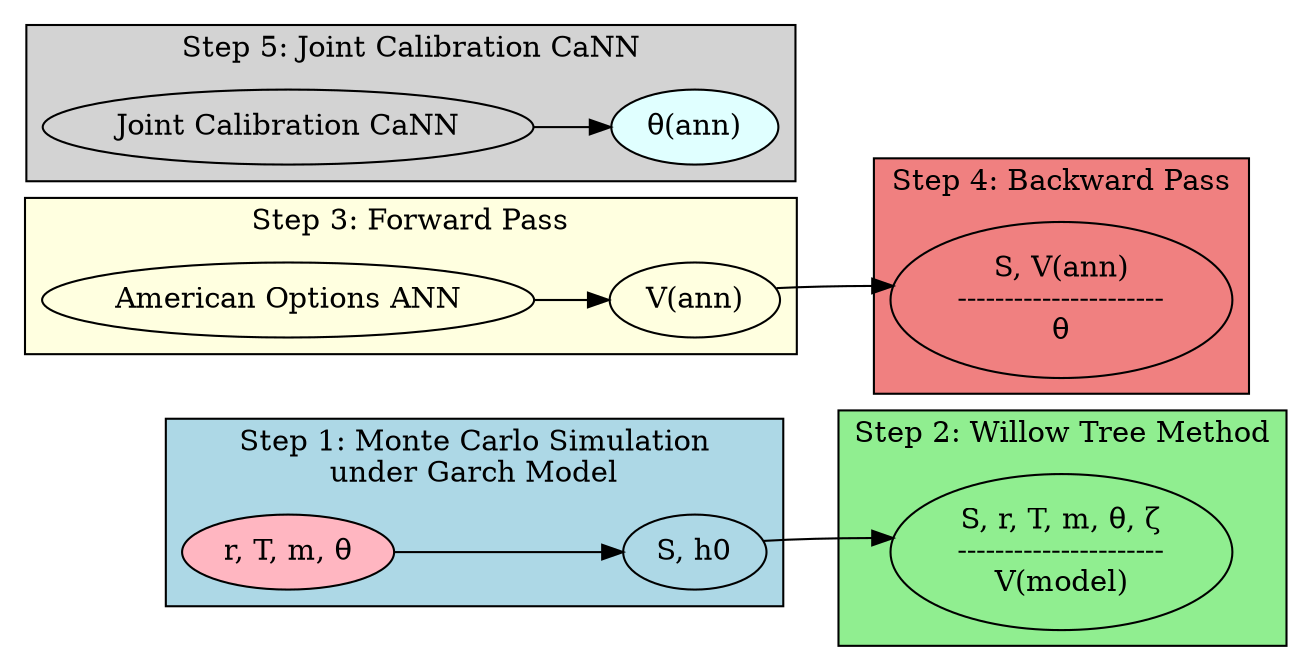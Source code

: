 digraph G {
    rankdir=LR;
    compound=true;

    // Define nodes FIRST
    A1 [label="r, T, m, θ"];
    B1 [label="S, h0"];
    C1 [label="S, r, T, m, θ, ζ\n----------------------\nV(model)"];
    D1 [label="American Options ANN"];
    E1 [label="V(ann)"];
    F1 [label="S, V(ann)\n----------------------\nθ"];
    G1 [label="Joint Calibration CaNN"];
    I1 [label="θ(ann)"];

    // Then create subgraphs and place nodes inside
    subgraph cluster_Step1 {
        label="Step 1: Monte Carlo Simulation\nunder Garch Model";
        style=filled;
        fillcolor=lightblue;
        A1 -> B1;
    }

    subgraph cluster_Step2 {
        label="Step 2: Willow Tree Method";
        style=filled;
        fillcolor=lightgreen;
        C1;
    }

    subgraph cluster_Step3 {
        label="Step 3: Forward Pass";
        style=filled;
        fillcolor=lightyellow;
        D1 -> E1;
    }

    subgraph cluster_Step4 {
        label="Step 4: Backward Pass";
        style=filled;
        fillcolor=lightcoral;
        F1;
    }

    subgraph cluster_Step5 {
        label="Step 5: Joint Calibration CaNN";
        style=filled;
        fillcolor=lightgrey;
        G1 -> I1;
    }

    // Invisible edges for layout (adjust positions as needed)
    B1 -> C1 [style=invis];
    E1 -> F1 [style=invis];

    // Actual connections
    B1 -> C1;
    E1 -> F1;

    // Style start and end nodes
    A1 [style=filled, fillcolor=lightpink];
    I1 [style=filled, fillcolor=lightcyan];
}
